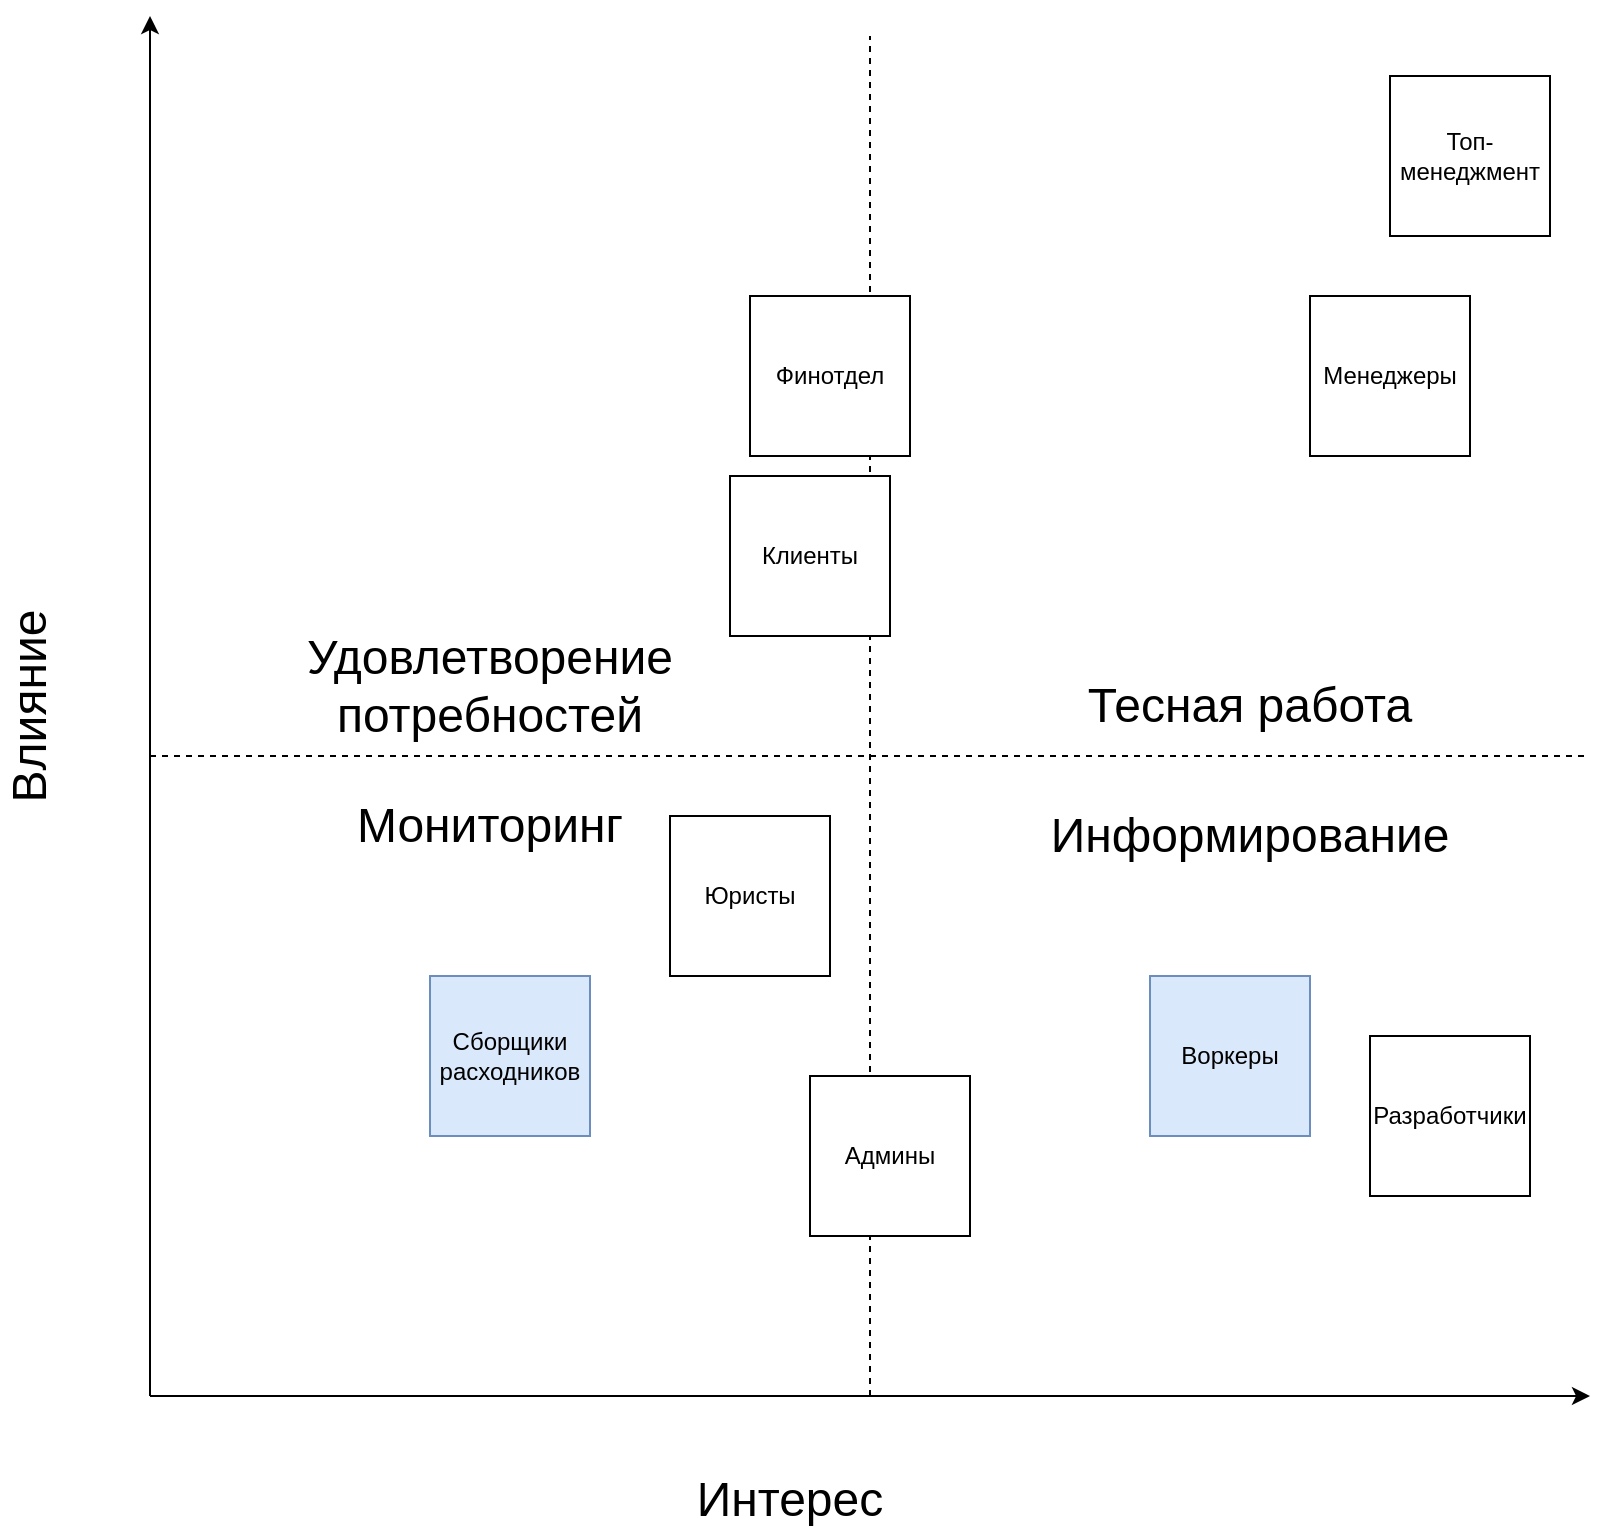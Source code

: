 <mxfile version="22.0.0" type="device">
  <diagram name="Page-1" id="TasnZPE9LCGVjok9gJ6r">
    <mxGraphModel dx="1710" dy="1147" grid="1" gridSize="10" guides="1" tooltips="1" connect="1" arrows="1" fold="1" page="1" pageScale="1" pageWidth="2336" pageHeight="1654" math="0" shadow="0">
      <root>
        <mxCell id="0" />
        <mxCell id="1" parent="0" />
        <mxCell id="aBUF_faCE7cuexW8udsy-2" value="" style="endArrow=none;dashed=1;html=1;rounded=0;" edge="1" parent="1">
          <mxGeometry width="50" height="50" relative="1" as="geometry">
            <mxPoint x="520" y="760" as="sourcePoint" />
            <mxPoint x="520" y="80" as="targetPoint" />
          </mxGeometry>
        </mxCell>
        <mxCell id="aBUF_faCE7cuexW8udsy-3" value="" style="endArrow=none;dashed=1;html=1;rounded=0;" edge="1" parent="1">
          <mxGeometry width="50" height="50" relative="1" as="geometry">
            <mxPoint x="160" y="440" as="sourcePoint" />
            <mxPoint x="880" y="440" as="targetPoint" />
          </mxGeometry>
        </mxCell>
        <mxCell id="aBUF_faCE7cuexW8udsy-4" value="" style="endArrow=classic;html=1;rounded=0;" edge="1" parent="1">
          <mxGeometry width="50" height="50" relative="1" as="geometry">
            <mxPoint x="160" y="760" as="sourcePoint" />
            <mxPoint x="160" y="70" as="targetPoint" />
          </mxGeometry>
        </mxCell>
        <mxCell id="aBUF_faCE7cuexW8udsy-5" value="" style="endArrow=classic;html=1;rounded=0;" edge="1" parent="1">
          <mxGeometry width="50" height="50" relative="1" as="geometry">
            <mxPoint x="160" y="760" as="sourcePoint" />
            <mxPoint x="880" y="760" as="targetPoint" />
          </mxGeometry>
        </mxCell>
        <mxCell id="aBUF_faCE7cuexW8udsy-6" value="Влияние" style="text;html=1;strokeColor=none;fillColor=none;align=center;verticalAlign=middle;whiteSpace=wrap;rounded=0;fontSize=24;rotation=-90;" vertex="1" parent="1">
          <mxGeometry x="70" y="400" width="60" height="30" as="geometry" />
        </mxCell>
        <mxCell id="aBUF_faCE7cuexW8udsy-7" value="Интерес" style="text;html=1;strokeColor=none;fillColor=none;align=center;verticalAlign=middle;whiteSpace=wrap;rounded=0;fontSize=24;rotation=0;" vertex="1" parent="1">
          <mxGeometry x="450" y="797" width="60" height="30" as="geometry" />
        </mxCell>
        <mxCell id="aBUF_faCE7cuexW8udsy-15" value="Тесная работа" style="text;html=1;strokeColor=none;fillColor=none;align=center;verticalAlign=middle;whiteSpace=wrap;rounded=0;fontSize=24;rotation=0;" vertex="1" parent="1">
          <mxGeometry x="620" y="400" width="180" height="30" as="geometry" />
        </mxCell>
        <mxCell id="aBUF_faCE7cuexW8udsy-16" value="Удовлетворение потребностей" style="text;html=1;strokeColor=none;fillColor=none;align=center;verticalAlign=middle;whiteSpace=wrap;rounded=0;fontSize=24;rotation=0;" vertex="1" parent="1">
          <mxGeometry x="240" y="390" width="180" height="30" as="geometry" />
        </mxCell>
        <mxCell id="aBUF_faCE7cuexW8udsy-17" value="Информирование" style="text;html=1;strokeColor=none;fillColor=none;align=center;verticalAlign=middle;whiteSpace=wrap;rounded=0;fontSize=24;rotation=0;" vertex="1" parent="1">
          <mxGeometry x="620" y="465" width="180" height="30" as="geometry" />
        </mxCell>
        <mxCell id="aBUF_faCE7cuexW8udsy-18" value="Мониторинг" style="text;html=1;strokeColor=none;fillColor=none;align=center;verticalAlign=middle;whiteSpace=wrap;rounded=0;fontSize=24;rotation=0;" vertex="1" parent="1">
          <mxGeometry x="240" y="460" width="180" height="30" as="geometry" />
        </mxCell>
        <mxCell id="aBUF_faCE7cuexW8udsy-19" value="Топ-менеджмент" style="whiteSpace=wrap;html=1;aspect=fixed;" vertex="1" parent="1">
          <mxGeometry x="780" y="100" width="80" height="80" as="geometry" />
        </mxCell>
        <mxCell id="aBUF_faCE7cuexW8udsy-20" value="Менеджеры" style="whiteSpace=wrap;html=1;aspect=fixed;" vertex="1" parent="1">
          <mxGeometry x="740" y="210" width="80" height="80" as="geometry" />
        </mxCell>
        <mxCell id="aBUF_faCE7cuexW8udsy-21" value="Финотдел" style="whiteSpace=wrap;html=1;aspect=fixed;" vertex="1" parent="1">
          <mxGeometry x="460" y="210" width="80" height="80" as="geometry" />
        </mxCell>
        <mxCell id="aBUF_faCE7cuexW8udsy-22" value="Разработчики" style="whiteSpace=wrap;html=1;aspect=fixed;" vertex="1" parent="1">
          <mxGeometry x="770" y="580" width="80" height="80" as="geometry" />
        </mxCell>
        <mxCell id="aBUF_faCE7cuexW8udsy-23" value="Админы" style="whiteSpace=wrap;html=1;aspect=fixed;" vertex="1" parent="1">
          <mxGeometry x="490" y="600" width="80" height="80" as="geometry" />
        </mxCell>
        <mxCell id="aBUF_faCE7cuexW8udsy-24" value="Юристы" style="whiteSpace=wrap;html=1;aspect=fixed;" vertex="1" parent="1">
          <mxGeometry x="420" y="470" width="80" height="80" as="geometry" />
        </mxCell>
        <mxCell id="aBUF_faCE7cuexW8udsy-25" value="Клиенты" style="whiteSpace=wrap;html=1;aspect=fixed;" vertex="1" parent="1">
          <mxGeometry x="450" y="300" width="80" height="80" as="geometry" />
        </mxCell>
        <mxCell id="aBUF_faCE7cuexW8udsy-28" value="Воркеры" style="whiteSpace=wrap;html=1;aspect=fixed;fillColor=#dae8fc;strokeColor=#6c8ebf;" vertex="1" parent="1">
          <mxGeometry x="660" y="550" width="80" height="80" as="geometry" />
        </mxCell>
        <mxCell id="aBUF_faCE7cuexW8udsy-29" value="Сборщики расходников" style="whiteSpace=wrap;html=1;aspect=fixed;fillColor=#dae8fc;strokeColor=#6c8ebf;" vertex="1" parent="1">
          <mxGeometry x="300" y="550" width="80" height="80" as="geometry" />
        </mxCell>
      </root>
    </mxGraphModel>
  </diagram>
</mxfile>

